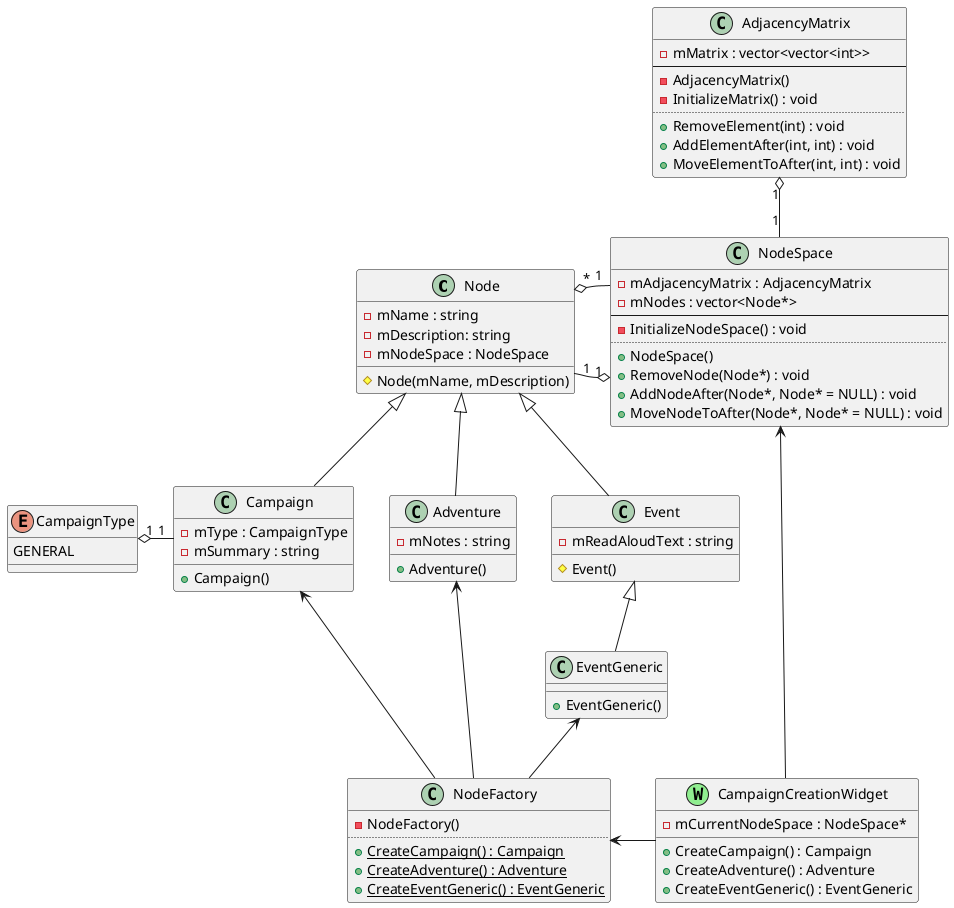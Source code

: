 @startuml

Node <|-- Event
Node <|-- Adventure
Node <|-- Campaign

Event <|-- EventGeneric

Campaign -[hidden]> Adventure
Adventure -[hidden]> Event

CampaignType "1" o-right- "1" Campaign

NodeSpace "1" o-left-- "1" Node
NodeSpace "1" ---o "*" Node
AdjacencyMatrix "1" o-- "1" NodeSpace

NodeFactory -up-> EventGeneric
NodeFactory -up-> Adventure
NodeFactory -up-> Campaign

NodeFactory <- CampaignCreationWidget
CampaignCreationWidget -up-> NodeSpace

class AdjacencyMatrix {
  - mMatrix : vector<vector<int>>
  --
  - AdjacencyMatrix()
  - InitializeMatrix() : void
  ..
  + RemoveElement(int) : void
  + AddElementAfter(int, int) : void
  + MoveElementToAfter(int, int) : void
}

class Adventure {
  - mNotes : string
  + Adventure()
}

class Campaign {
  - mType : CampaignType
  - mSummary : string
  + Campaign()
}

class CampaignCreationWidget << W, lightGreen >> {
  - mCurrentNodeSpace : NodeSpace*
  + CreateCampaign() : Campaign
  + CreateAdventure() : Adventure
  + CreateEventGeneric() : EventGeneric
}

class Event {
  - mReadAloudText : string
  # Event()
}

class EventGeneric {
  + EventGeneric()
}

class Node {
  - mName : string
  - mDescription: string
  - mNodeSpace : NodeSpace
  # Node(mName, mDescription)
}

class NodeFactory {
  - NodeFactory()
  ..
  + {static} CreateCampaign() : Campaign
  + {static} CreateAdventure() : Adventure
  + {static} CreateEventGeneric() : EventGeneric
}

class NodeSpace {
  - mAdjacencyMatrix : AdjacencyMatrix
  - mNodes : vector<Node*>
  --
  - InitializeNodeSpace() : void
  ..
  + NodeSpace()
  + RemoveNode(Node*) : void
  + AddNodeAfter(Node*, Node* = NULL) : void
  + MoveNodeToAfter(Node*, Node* = NULL) : void
}

enum CampaignType {
  GENERAL
}

@enduml
